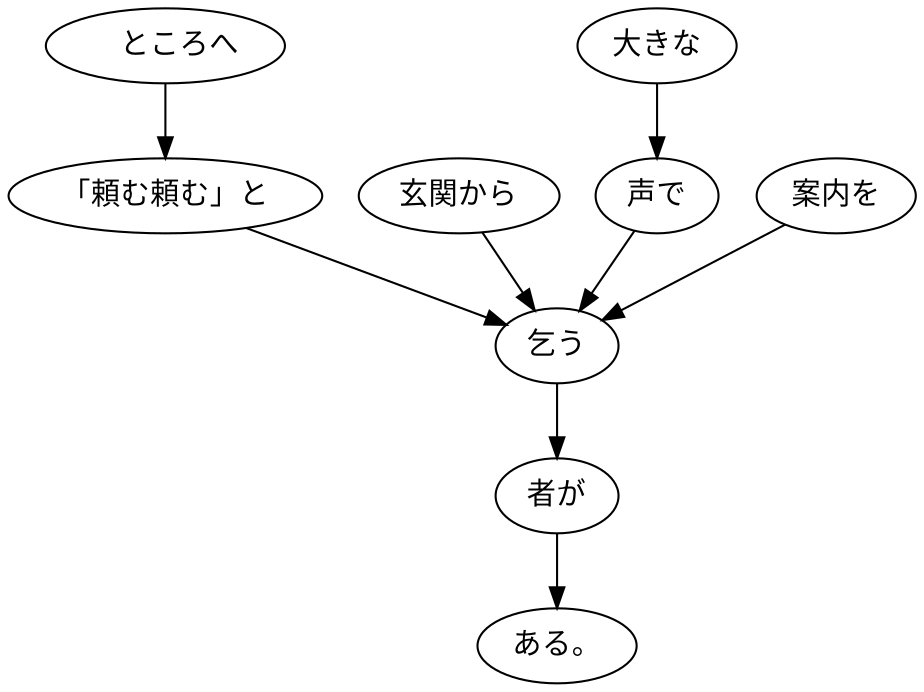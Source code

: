 digraph graph5848 {
	node0 [label="　ところへ"];
	node1 [label="「頼む頼む」と"];
	node2 [label="玄関から"];
	node3 [label="大きな"];
	node4 [label="声で"];
	node5 [label="案内を"];
	node6 [label="乞う"];
	node7 [label="者が"];
	node8 [label="ある。"];
	node0 -> node1;
	node1 -> node6;
	node2 -> node6;
	node3 -> node4;
	node4 -> node6;
	node5 -> node6;
	node6 -> node7;
	node7 -> node8;
}
